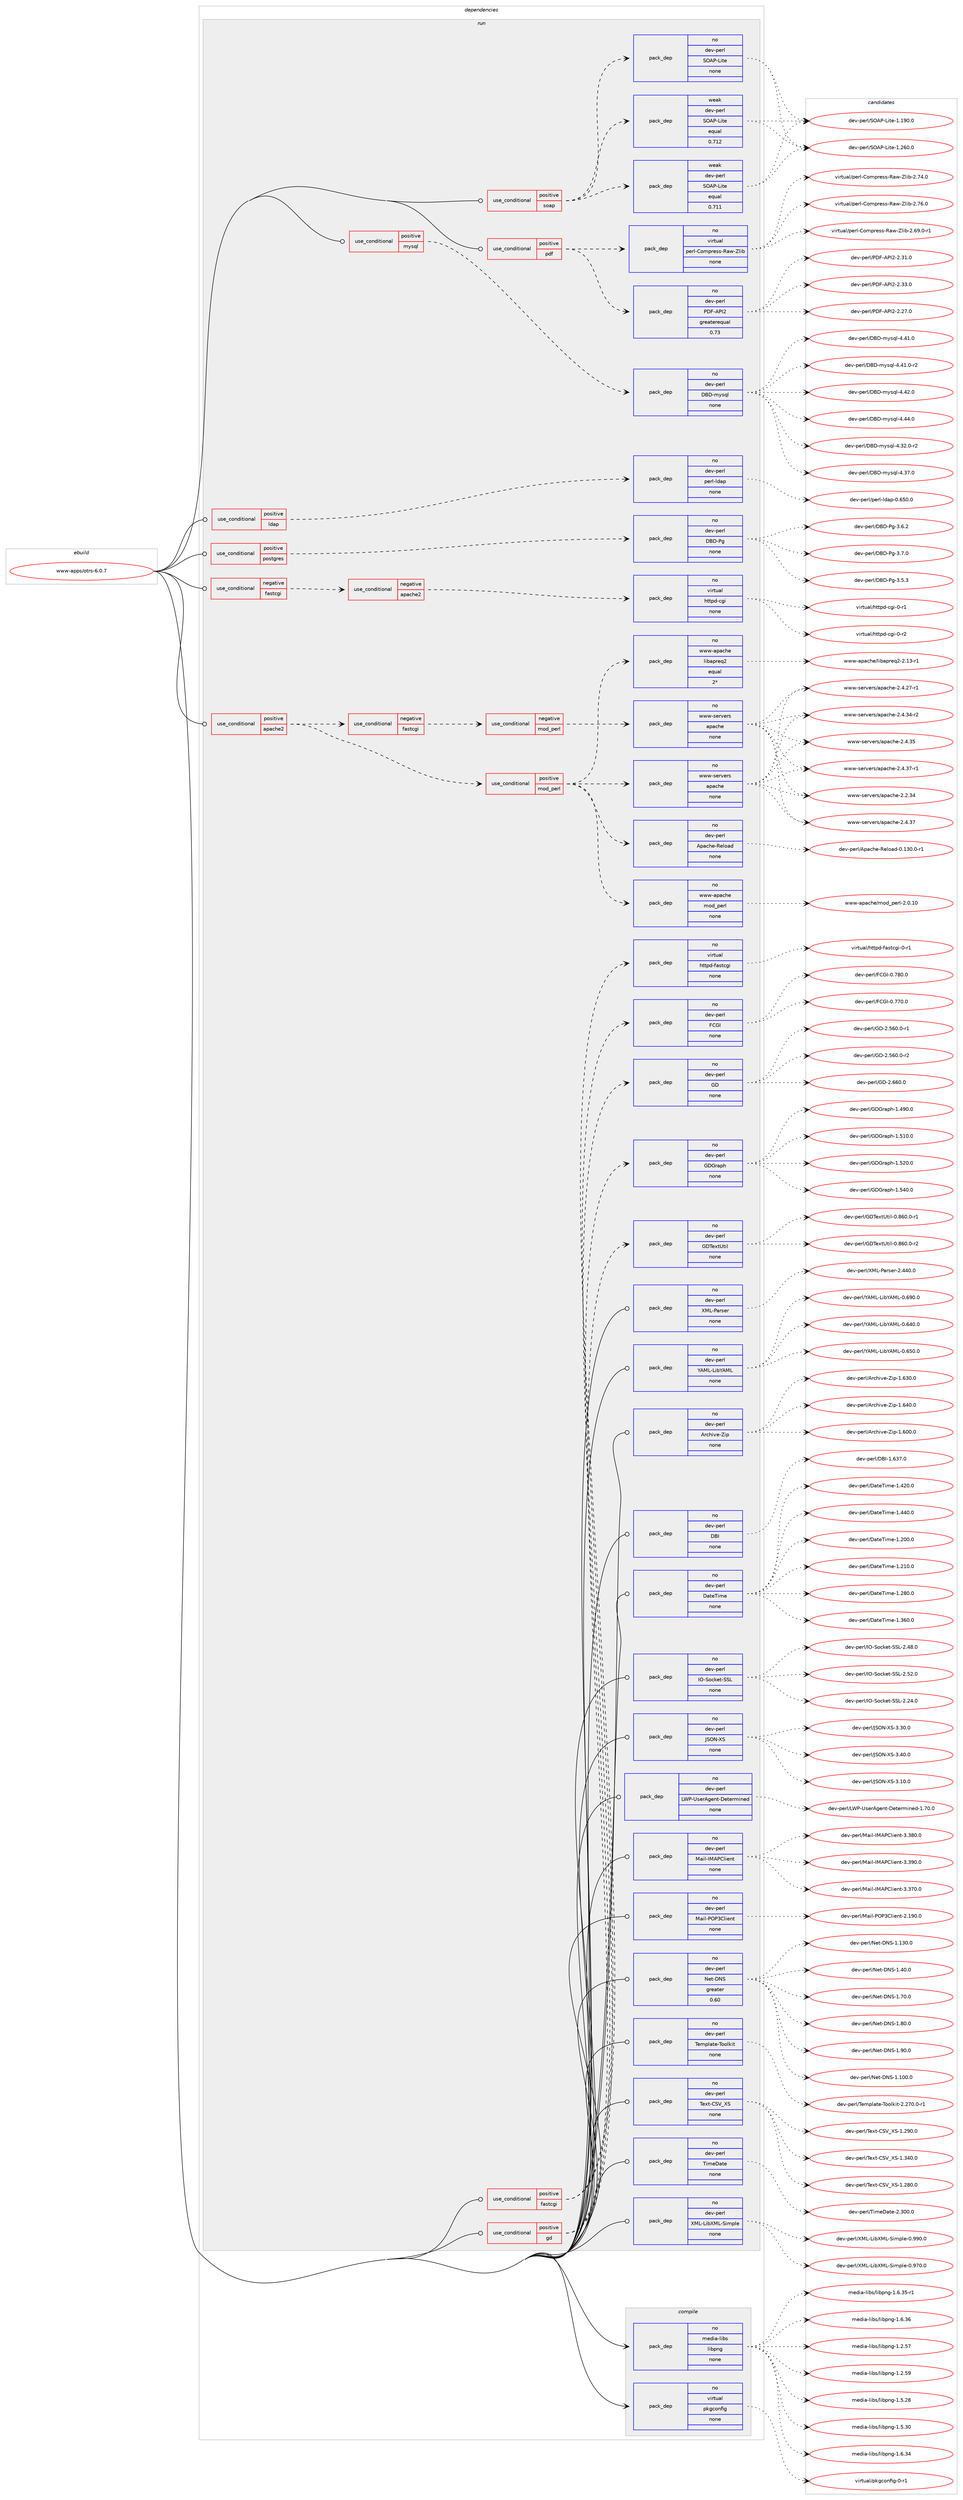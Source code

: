 digraph prolog {

# *************
# Graph options
# *************

newrank=true;
concentrate=true;
compound=true;
graph [rankdir=LR,fontname=Helvetica,fontsize=10,ranksep=1.5];#, ranksep=2.5, nodesep=0.2];
edge  [arrowhead=vee];
node  [fontname=Helvetica,fontsize=10];

# **********
# The ebuild
# **********

subgraph cluster_leftcol {
color=gray;
rank=same;
label=<<i>ebuild</i>>;
id [label="www-apps/otrs-6.0.7", color=red, width=4, href="../www-apps/otrs-6.0.7.svg"];
}

# ****************
# The dependencies
# ****************

subgraph cluster_midcol {
color=gray;
label=<<i>dependencies</i>>;
subgraph cluster_compile {
fillcolor="#eeeeee";
style=filled;
label=<<i>compile</i>>;
subgraph pack6253 {
dependency7489 [label=<<TABLE BORDER="0" CELLBORDER="1" CELLSPACING="0" CELLPADDING="4" WIDTH="220"><TR><TD ROWSPAN="6" CELLPADDING="30">pack_dep</TD></TR><TR><TD WIDTH="110">no</TD></TR><TR><TD>media-libs</TD></TR><TR><TD>libpng</TD></TR><TR><TD>none</TD></TR><TR><TD></TD></TR></TABLE>>, shape=none, color=blue];
}
id:e -> dependency7489:w [weight=20,style="solid",arrowhead="vee"];
subgraph pack6254 {
dependency7490 [label=<<TABLE BORDER="0" CELLBORDER="1" CELLSPACING="0" CELLPADDING="4" WIDTH="220"><TR><TD ROWSPAN="6" CELLPADDING="30">pack_dep</TD></TR><TR><TD WIDTH="110">no</TD></TR><TR><TD>virtual</TD></TR><TR><TD>pkgconfig</TD></TR><TR><TD>none</TD></TR><TR><TD></TD></TR></TABLE>>, shape=none, color=blue];
}
id:e -> dependency7490:w [weight=20,style="solid",arrowhead="vee"];
}
subgraph cluster_compileandrun {
fillcolor="#eeeeee";
style=filled;
label=<<i>compile and run</i>>;
}
subgraph cluster_run {
fillcolor="#eeeeee";
style=filled;
label=<<i>run</i>>;
subgraph cond1075 {
dependency7491 [label=<<TABLE BORDER="0" CELLBORDER="1" CELLSPACING="0" CELLPADDING="4"><TR><TD ROWSPAN="3" CELLPADDING="10">use_conditional</TD></TR><TR><TD>negative</TD></TR><TR><TD>fastcgi</TD></TR></TABLE>>, shape=none, color=red];
subgraph cond1076 {
dependency7492 [label=<<TABLE BORDER="0" CELLBORDER="1" CELLSPACING="0" CELLPADDING="4"><TR><TD ROWSPAN="3" CELLPADDING="10">use_conditional</TD></TR><TR><TD>negative</TD></TR><TR><TD>apache2</TD></TR></TABLE>>, shape=none, color=red];
subgraph pack6255 {
dependency7493 [label=<<TABLE BORDER="0" CELLBORDER="1" CELLSPACING="0" CELLPADDING="4" WIDTH="220"><TR><TD ROWSPAN="6" CELLPADDING="30">pack_dep</TD></TR><TR><TD WIDTH="110">no</TD></TR><TR><TD>virtual</TD></TR><TR><TD>httpd-cgi</TD></TR><TR><TD>none</TD></TR><TR><TD></TD></TR></TABLE>>, shape=none, color=blue];
}
dependency7492:e -> dependency7493:w [weight=20,style="dashed",arrowhead="vee"];
}
dependency7491:e -> dependency7492:w [weight=20,style="dashed",arrowhead="vee"];
}
id:e -> dependency7491:w [weight=20,style="solid",arrowhead="odot"];
subgraph cond1077 {
dependency7494 [label=<<TABLE BORDER="0" CELLBORDER="1" CELLSPACING="0" CELLPADDING="4"><TR><TD ROWSPAN="3" CELLPADDING="10">use_conditional</TD></TR><TR><TD>positive</TD></TR><TR><TD>apache2</TD></TR></TABLE>>, shape=none, color=red];
subgraph cond1078 {
dependency7495 [label=<<TABLE BORDER="0" CELLBORDER="1" CELLSPACING="0" CELLPADDING="4"><TR><TD ROWSPAN="3" CELLPADDING="10">use_conditional</TD></TR><TR><TD>positive</TD></TR><TR><TD>mod_perl</TD></TR></TABLE>>, shape=none, color=red];
subgraph pack6256 {
dependency7496 [label=<<TABLE BORDER="0" CELLBORDER="1" CELLSPACING="0" CELLPADDING="4" WIDTH="220"><TR><TD ROWSPAN="6" CELLPADDING="30">pack_dep</TD></TR><TR><TD WIDTH="110">no</TD></TR><TR><TD>dev-perl</TD></TR><TR><TD>Apache-Reload</TD></TR><TR><TD>none</TD></TR><TR><TD></TD></TR></TABLE>>, shape=none, color=blue];
}
dependency7495:e -> dependency7496:w [weight=20,style="dashed",arrowhead="vee"];
subgraph pack6257 {
dependency7497 [label=<<TABLE BORDER="0" CELLBORDER="1" CELLSPACING="0" CELLPADDING="4" WIDTH="220"><TR><TD ROWSPAN="6" CELLPADDING="30">pack_dep</TD></TR><TR><TD WIDTH="110">no</TD></TR><TR><TD>www-servers</TD></TR><TR><TD>apache</TD></TR><TR><TD>none</TD></TR><TR><TD></TD></TR></TABLE>>, shape=none, color=blue];
}
dependency7495:e -> dependency7497:w [weight=20,style="dashed",arrowhead="vee"];
subgraph pack6258 {
dependency7498 [label=<<TABLE BORDER="0" CELLBORDER="1" CELLSPACING="0" CELLPADDING="4" WIDTH="220"><TR><TD ROWSPAN="6" CELLPADDING="30">pack_dep</TD></TR><TR><TD WIDTH="110">no</TD></TR><TR><TD>www-apache</TD></TR><TR><TD>libapreq2</TD></TR><TR><TD>equal</TD></TR><TR><TD>2*</TD></TR></TABLE>>, shape=none, color=blue];
}
dependency7495:e -> dependency7498:w [weight=20,style="dashed",arrowhead="vee"];
subgraph pack6259 {
dependency7499 [label=<<TABLE BORDER="0" CELLBORDER="1" CELLSPACING="0" CELLPADDING="4" WIDTH="220"><TR><TD ROWSPAN="6" CELLPADDING="30">pack_dep</TD></TR><TR><TD WIDTH="110">no</TD></TR><TR><TD>www-apache</TD></TR><TR><TD>mod_perl</TD></TR><TR><TD>none</TD></TR><TR><TD></TD></TR></TABLE>>, shape=none, color=blue];
}
dependency7495:e -> dependency7499:w [weight=20,style="dashed",arrowhead="vee"];
}
dependency7494:e -> dependency7495:w [weight=20,style="dashed",arrowhead="vee"];
subgraph cond1079 {
dependency7500 [label=<<TABLE BORDER="0" CELLBORDER="1" CELLSPACING="0" CELLPADDING="4"><TR><TD ROWSPAN="3" CELLPADDING="10">use_conditional</TD></TR><TR><TD>negative</TD></TR><TR><TD>fastcgi</TD></TR></TABLE>>, shape=none, color=red];
subgraph cond1080 {
dependency7501 [label=<<TABLE BORDER="0" CELLBORDER="1" CELLSPACING="0" CELLPADDING="4"><TR><TD ROWSPAN="3" CELLPADDING="10">use_conditional</TD></TR><TR><TD>negative</TD></TR><TR><TD>mod_perl</TD></TR></TABLE>>, shape=none, color=red];
subgraph pack6260 {
dependency7502 [label=<<TABLE BORDER="0" CELLBORDER="1" CELLSPACING="0" CELLPADDING="4" WIDTH="220"><TR><TD ROWSPAN="6" CELLPADDING="30">pack_dep</TD></TR><TR><TD WIDTH="110">no</TD></TR><TR><TD>www-servers</TD></TR><TR><TD>apache</TD></TR><TR><TD>none</TD></TR><TR><TD></TD></TR></TABLE>>, shape=none, color=blue];
}
dependency7501:e -> dependency7502:w [weight=20,style="dashed",arrowhead="vee"];
}
dependency7500:e -> dependency7501:w [weight=20,style="dashed",arrowhead="vee"];
}
dependency7494:e -> dependency7500:w [weight=20,style="dashed",arrowhead="vee"];
}
id:e -> dependency7494:w [weight=20,style="solid",arrowhead="odot"];
subgraph cond1081 {
dependency7503 [label=<<TABLE BORDER="0" CELLBORDER="1" CELLSPACING="0" CELLPADDING="4"><TR><TD ROWSPAN="3" CELLPADDING="10">use_conditional</TD></TR><TR><TD>positive</TD></TR><TR><TD>fastcgi</TD></TR></TABLE>>, shape=none, color=red];
subgraph pack6261 {
dependency7504 [label=<<TABLE BORDER="0" CELLBORDER="1" CELLSPACING="0" CELLPADDING="4" WIDTH="220"><TR><TD ROWSPAN="6" CELLPADDING="30">pack_dep</TD></TR><TR><TD WIDTH="110">no</TD></TR><TR><TD>dev-perl</TD></TR><TR><TD>FCGI</TD></TR><TR><TD>none</TD></TR><TR><TD></TD></TR></TABLE>>, shape=none, color=blue];
}
dependency7503:e -> dependency7504:w [weight=20,style="dashed",arrowhead="vee"];
subgraph pack6262 {
dependency7505 [label=<<TABLE BORDER="0" CELLBORDER="1" CELLSPACING="0" CELLPADDING="4" WIDTH="220"><TR><TD ROWSPAN="6" CELLPADDING="30">pack_dep</TD></TR><TR><TD WIDTH="110">no</TD></TR><TR><TD>virtual</TD></TR><TR><TD>httpd-fastcgi</TD></TR><TR><TD>none</TD></TR><TR><TD></TD></TR></TABLE>>, shape=none, color=blue];
}
dependency7503:e -> dependency7505:w [weight=20,style="dashed",arrowhead="vee"];
}
id:e -> dependency7503:w [weight=20,style="solid",arrowhead="odot"];
subgraph cond1082 {
dependency7506 [label=<<TABLE BORDER="0" CELLBORDER="1" CELLSPACING="0" CELLPADDING="4"><TR><TD ROWSPAN="3" CELLPADDING="10">use_conditional</TD></TR><TR><TD>positive</TD></TR><TR><TD>gd</TD></TR></TABLE>>, shape=none, color=red];
subgraph pack6263 {
dependency7507 [label=<<TABLE BORDER="0" CELLBORDER="1" CELLSPACING="0" CELLPADDING="4" WIDTH="220"><TR><TD ROWSPAN="6" CELLPADDING="30">pack_dep</TD></TR><TR><TD WIDTH="110">no</TD></TR><TR><TD>dev-perl</TD></TR><TR><TD>GD</TD></TR><TR><TD>none</TD></TR><TR><TD></TD></TR></TABLE>>, shape=none, color=blue];
}
dependency7506:e -> dependency7507:w [weight=20,style="dashed",arrowhead="vee"];
subgraph pack6264 {
dependency7508 [label=<<TABLE BORDER="0" CELLBORDER="1" CELLSPACING="0" CELLPADDING="4" WIDTH="220"><TR><TD ROWSPAN="6" CELLPADDING="30">pack_dep</TD></TR><TR><TD WIDTH="110">no</TD></TR><TR><TD>dev-perl</TD></TR><TR><TD>GDTextUtil</TD></TR><TR><TD>none</TD></TR><TR><TD></TD></TR></TABLE>>, shape=none, color=blue];
}
dependency7506:e -> dependency7508:w [weight=20,style="dashed",arrowhead="vee"];
subgraph pack6265 {
dependency7509 [label=<<TABLE BORDER="0" CELLBORDER="1" CELLSPACING="0" CELLPADDING="4" WIDTH="220"><TR><TD ROWSPAN="6" CELLPADDING="30">pack_dep</TD></TR><TR><TD WIDTH="110">no</TD></TR><TR><TD>dev-perl</TD></TR><TR><TD>GDGraph</TD></TR><TR><TD>none</TD></TR><TR><TD></TD></TR></TABLE>>, shape=none, color=blue];
}
dependency7506:e -> dependency7509:w [weight=20,style="dashed",arrowhead="vee"];
}
id:e -> dependency7506:w [weight=20,style="solid",arrowhead="odot"];
subgraph cond1083 {
dependency7510 [label=<<TABLE BORDER="0" CELLBORDER="1" CELLSPACING="0" CELLPADDING="4"><TR><TD ROWSPAN="3" CELLPADDING="10">use_conditional</TD></TR><TR><TD>positive</TD></TR><TR><TD>ldap</TD></TR></TABLE>>, shape=none, color=red];
subgraph pack6266 {
dependency7511 [label=<<TABLE BORDER="0" CELLBORDER="1" CELLSPACING="0" CELLPADDING="4" WIDTH="220"><TR><TD ROWSPAN="6" CELLPADDING="30">pack_dep</TD></TR><TR><TD WIDTH="110">no</TD></TR><TR><TD>dev-perl</TD></TR><TR><TD>perl-ldap</TD></TR><TR><TD>none</TD></TR><TR><TD></TD></TR></TABLE>>, shape=none, color=blue];
}
dependency7510:e -> dependency7511:w [weight=20,style="dashed",arrowhead="vee"];
}
id:e -> dependency7510:w [weight=20,style="solid",arrowhead="odot"];
subgraph cond1084 {
dependency7512 [label=<<TABLE BORDER="0" CELLBORDER="1" CELLSPACING="0" CELLPADDING="4"><TR><TD ROWSPAN="3" CELLPADDING="10">use_conditional</TD></TR><TR><TD>positive</TD></TR><TR><TD>mysql</TD></TR></TABLE>>, shape=none, color=red];
subgraph pack6267 {
dependency7513 [label=<<TABLE BORDER="0" CELLBORDER="1" CELLSPACING="0" CELLPADDING="4" WIDTH="220"><TR><TD ROWSPAN="6" CELLPADDING="30">pack_dep</TD></TR><TR><TD WIDTH="110">no</TD></TR><TR><TD>dev-perl</TD></TR><TR><TD>DBD-mysql</TD></TR><TR><TD>none</TD></TR><TR><TD></TD></TR></TABLE>>, shape=none, color=blue];
}
dependency7512:e -> dependency7513:w [weight=20,style="dashed",arrowhead="vee"];
}
id:e -> dependency7512:w [weight=20,style="solid",arrowhead="odot"];
subgraph cond1085 {
dependency7514 [label=<<TABLE BORDER="0" CELLBORDER="1" CELLSPACING="0" CELLPADDING="4"><TR><TD ROWSPAN="3" CELLPADDING="10">use_conditional</TD></TR><TR><TD>positive</TD></TR><TR><TD>pdf</TD></TR></TABLE>>, shape=none, color=red];
subgraph pack6268 {
dependency7515 [label=<<TABLE BORDER="0" CELLBORDER="1" CELLSPACING="0" CELLPADDING="4" WIDTH="220"><TR><TD ROWSPAN="6" CELLPADDING="30">pack_dep</TD></TR><TR><TD WIDTH="110">no</TD></TR><TR><TD>dev-perl</TD></TR><TR><TD>PDF-API2</TD></TR><TR><TD>greaterequal</TD></TR><TR><TD>0.73</TD></TR></TABLE>>, shape=none, color=blue];
}
dependency7514:e -> dependency7515:w [weight=20,style="dashed",arrowhead="vee"];
subgraph pack6269 {
dependency7516 [label=<<TABLE BORDER="0" CELLBORDER="1" CELLSPACING="0" CELLPADDING="4" WIDTH="220"><TR><TD ROWSPAN="6" CELLPADDING="30">pack_dep</TD></TR><TR><TD WIDTH="110">no</TD></TR><TR><TD>virtual</TD></TR><TR><TD>perl-Compress-Raw-Zlib</TD></TR><TR><TD>none</TD></TR><TR><TD></TD></TR></TABLE>>, shape=none, color=blue];
}
dependency7514:e -> dependency7516:w [weight=20,style="dashed",arrowhead="vee"];
}
id:e -> dependency7514:w [weight=20,style="solid",arrowhead="odot"];
subgraph cond1086 {
dependency7517 [label=<<TABLE BORDER="0" CELLBORDER="1" CELLSPACING="0" CELLPADDING="4"><TR><TD ROWSPAN="3" CELLPADDING="10">use_conditional</TD></TR><TR><TD>positive</TD></TR><TR><TD>postgres</TD></TR></TABLE>>, shape=none, color=red];
subgraph pack6270 {
dependency7518 [label=<<TABLE BORDER="0" CELLBORDER="1" CELLSPACING="0" CELLPADDING="4" WIDTH="220"><TR><TD ROWSPAN="6" CELLPADDING="30">pack_dep</TD></TR><TR><TD WIDTH="110">no</TD></TR><TR><TD>dev-perl</TD></TR><TR><TD>DBD-Pg</TD></TR><TR><TD>none</TD></TR><TR><TD></TD></TR></TABLE>>, shape=none, color=blue];
}
dependency7517:e -> dependency7518:w [weight=20,style="dashed",arrowhead="vee"];
}
id:e -> dependency7517:w [weight=20,style="solid",arrowhead="odot"];
subgraph cond1087 {
dependency7519 [label=<<TABLE BORDER="0" CELLBORDER="1" CELLSPACING="0" CELLPADDING="4"><TR><TD ROWSPAN="3" CELLPADDING="10">use_conditional</TD></TR><TR><TD>positive</TD></TR><TR><TD>soap</TD></TR></TABLE>>, shape=none, color=red];
subgraph pack6271 {
dependency7520 [label=<<TABLE BORDER="0" CELLBORDER="1" CELLSPACING="0" CELLPADDING="4" WIDTH="220"><TR><TD ROWSPAN="6" CELLPADDING="30">pack_dep</TD></TR><TR><TD WIDTH="110">no</TD></TR><TR><TD>dev-perl</TD></TR><TR><TD>SOAP-Lite</TD></TR><TR><TD>none</TD></TR><TR><TD></TD></TR></TABLE>>, shape=none, color=blue];
}
dependency7519:e -> dependency7520:w [weight=20,style="dashed",arrowhead="vee"];
subgraph pack6272 {
dependency7521 [label=<<TABLE BORDER="0" CELLBORDER="1" CELLSPACING="0" CELLPADDING="4" WIDTH="220"><TR><TD ROWSPAN="6" CELLPADDING="30">pack_dep</TD></TR><TR><TD WIDTH="110">weak</TD></TR><TR><TD>dev-perl</TD></TR><TR><TD>SOAP-Lite</TD></TR><TR><TD>equal</TD></TR><TR><TD>0.711</TD></TR></TABLE>>, shape=none, color=blue];
}
dependency7519:e -> dependency7521:w [weight=20,style="dashed",arrowhead="vee"];
subgraph pack6273 {
dependency7522 [label=<<TABLE BORDER="0" CELLBORDER="1" CELLSPACING="0" CELLPADDING="4" WIDTH="220"><TR><TD ROWSPAN="6" CELLPADDING="30">pack_dep</TD></TR><TR><TD WIDTH="110">weak</TD></TR><TR><TD>dev-perl</TD></TR><TR><TD>SOAP-Lite</TD></TR><TR><TD>equal</TD></TR><TR><TD>0.712</TD></TR></TABLE>>, shape=none, color=blue];
}
dependency7519:e -> dependency7522:w [weight=20,style="dashed",arrowhead="vee"];
}
id:e -> dependency7519:w [weight=20,style="solid",arrowhead="odot"];
subgraph pack6274 {
dependency7523 [label=<<TABLE BORDER="0" CELLBORDER="1" CELLSPACING="0" CELLPADDING="4" WIDTH="220"><TR><TD ROWSPAN="6" CELLPADDING="30">pack_dep</TD></TR><TR><TD WIDTH="110">no</TD></TR><TR><TD>dev-perl</TD></TR><TR><TD>Archive-Zip</TD></TR><TR><TD>none</TD></TR><TR><TD></TD></TR></TABLE>>, shape=none, color=blue];
}
id:e -> dependency7523:w [weight=20,style="solid",arrowhead="odot"];
subgraph pack6275 {
dependency7524 [label=<<TABLE BORDER="0" CELLBORDER="1" CELLSPACING="0" CELLPADDING="4" WIDTH="220"><TR><TD ROWSPAN="6" CELLPADDING="30">pack_dep</TD></TR><TR><TD WIDTH="110">no</TD></TR><TR><TD>dev-perl</TD></TR><TR><TD>DBI</TD></TR><TR><TD>none</TD></TR><TR><TD></TD></TR></TABLE>>, shape=none, color=blue];
}
id:e -> dependency7524:w [weight=20,style="solid",arrowhead="odot"];
subgraph pack6276 {
dependency7525 [label=<<TABLE BORDER="0" CELLBORDER="1" CELLSPACING="0" CELLPADDING="4" WIDTH="220"><TR><TD ROWSPAN="6" CELLPADDING="30">pack_dep</TD></TR><TR><TD WIDTH="110">no</TD></TR><TR><TD>dev-perl</TD></TR><TR><TD>DateTime</TD></TR><TR><TD>none</TD></TR><TR><TD></TD></TR></TABLE>>, shape=none, color=blue];
}
id:e -> dependency7525:w [weight=20,style="solid",arrowhead="odot"];
subgraph pack6277 {
dependency7526 [label=<<TABLE BORDER="0" CELLBORDER="1" CELLSPACING="0" CELLPADDING="4" WIDTH="220"><TR><TD ROWSPAN="6" CELLPADDING="30">pack_dep</TD></TR><TR><TD WIDTH="110">no</TD></TR><TR><TD>dev-perl</TD></TR><TR><TD>IO-Socket-SSL</TD></TR><TR><TD>none</TD></TR><TR><TD></TD></TR></TABLE>>, shape=none, color=blue];
}
id:e -> dependency7526:w [weight=20,style="solid",arrowhead="odot"];
subgraph pack6278 {
dependency7527 [label=<<TABLE BORDER="0" CELLBORDER="1" CELLSPACING="0" CELLPADDING="4" WIDTH="220"><TR><TD ROWSPAN="6" CELLPADDING="30">pack_dep</TD></TR><TR><TD WIDTH="110">no</TD></TR><TR><TD>dev-perl</TD></TR><TR><TD>JSON-XS</TD></TR><TR><TD>none</TD></TR><TR><TD></TD></TR></TABLE>>, shape=none, color=blue];
}
id:e -> dependency7527:w [weight=20,style="solid",arrowhead="odot"];
subgraph pack6279 {
dependency7528 [label=<<TABLE BORDER="0" CELLBORDER="1" CELLSPACING="0" CELLPADDING="4" WIDTH="220"><TR><TD ROWSPAN="6" CELLPADDING="30">pack_dep</TD></TR><TR><TD WIDTH="110">no</TD></TR><TR><TD>dev-perl</TD></TR><TR><TD>LWP-UserAgent-Determined</TD></TR><TR><TD>none</TD></TR><TR><TD></TD></TR></TABLE>>, shape=none, color=blue];
}
id:e -> dependency7528:w [weight=20,style="solid",arrowhead="odot"];
subgraph pack6280 {
dependency7529 [label=<<TABLE BORDER="0" CELLBORDER="1" CELLSPACING="0" CELLPADDING="4" WIDTH="220"><TR><TD ROWSPAN="6" CELLPADDING="30">pack_dep</TD></TR><TR><TD WIDTH="110">no</TD></TR><TR><TD>dev-perl</TD></TR><TR><TD>Mail-IMAPClient</TD></TR><TR><TD>none</TD></TR><TR><TD></TD></TR></TABLE>>, shape=none, color=blue];
}
id:e -> dependency7529:w [weight=20,style="solid",arrowhead="odot"];
subgraph pack6281 {
dependency7530 [label=<<TABLE BORDER="0" CELLBORDER="1" CELLSPACING="0" CELLPADDING="4" WIDTH="220"><TR><TD ROWSPAN="6" CELLPADDING="30">pack_dep</TD></TR><TR><TD WIDTH="110">no</TD></TR><TR><TD>dev-perl</TD></TR><TR><TD>Mail-POP3Client</TD></TR><TR><TD>none</TD></TR><TR><TD></TD></TR></TABLE>>, shape=none, color=blue];
}
id:e -> dependency7530:w [weight=20,style="solid",arrowhead="odot"];
subgraph pack6282 {
dependency7531 [label=<<TABLE BORDER="0" CELLBORDER="1" CELLSPACING="0" CELLPADDING="4" WIDTH="220"><TR><TD ROWSPAN="6" CELLPADDING="30">pack_dep</TD></TR><TR><TD WIDTH="110">no</TD></TR><TR><TD>dev-perl</TD></TR><TR><TD>Net-DNS</TD></TR><TR><TD>greater</TD></TR><TR><TD>0.60</TD></TR></TABLE>>, shape=none, color=blue];
}
id:e -> dependency7531:w [weight=20,style="solid",arrowhead="odot"];
subgraph pack6283 {
dependency7532 [label=<<TABLE BORDER="0" CELLBORDER="1" CELLSPACING="0" CELLPADDING="4" WIDTH="220"><TR><TD ROWSPAN="6" CELLPADDING="30">pack_dep</TD></TR><TR><TD WIDTH="110">no</TD></TR><TR><TD>dev-perl</TD></TR><TR><TD>Template-Toolkit</TD></TR><TR><TD>none</TD></TR><TR><TD></TD></TR></TABLE>>, shape=none, color=blue];
}
id:e -> dependency7532:w [weight=20,style="solid",arrowhead="odot"];
subgraph pack6284 {
dependency7533 [label=<<TABLE BORDER="0" CELLBORDER="1" CELLSPACING="0" CELLPADDING="4" WIDTH="220"><TR><TD ROWSPAN="6" CELLPADDING="30">pack_dep</TD></TR><TR><TD WIDTH="110">no</TD></TR><TR><TD>dev-perl</TD></TR><TR><TD>Text-CSV_XS</TD></TR><TR><TD>none</TD></TR><TR><TD></TD></TR></TABLE>>, shape=none, color=blue];
}
id:e -> dependency7533:w [weight=20,style="solid",arrowhead="odot"];
subgraph pack6285 {
dependency7534 [label=<<TABLE BORDER="0" CELLBORDER="1" CELLSPACING="0" CELLPADDING="4" WIDTH="220"><TR><TD ROWSPAN="6" CELLPADDING="30">pack_dep</TD></TR><TR><TD WIDTH="110">no</TD></TR><TR><TD>dev-perl</TD></TR><TR><TD>TimeDate</TD></TR><TR><TD>none</TD></TR><TR><TD></TD></TR></TABLE>>, shape=none, color=blue];
}
id:e -> dependency7534:w [weight=20,style="solid",arrowhead="odot"];
subgraph pack6286 {
dependency7535 [label=<<TABLE BORDER="0" CELLBORDER="1" CELLSPACING="0" CELLPADDING="4" WIDTH="220"><TR><TD ROWSPAN="6" CELLPADDING="30">pack_dep</TD></TR><TR><TD WIDTH="110">no</TD></TR><TR><TD>dev-perl</TD></TR><TR><TD>XML-LibXML-Simple</TD></TR><TR><TD>none</TD></TR><TR><TD></TD></TR></TABLE>>, shape=none, color=blue];
}
id:e -> dependency7535:w [weight=20,style="solid",arrowhead="odot"];
subgraph pack6287 {
dependency7536 [label=<<TABLE BORDER="0" CELLBORDER="1" CELLSPACING="0" CELLPADDING="4" WIDTH="220"><TR><TD ROWSPAN="6" CELLPADDING="30">pack_dep</TD></TR><TR><TD WIDTH="110">no</TD></TR><TR><TD>dev-perl</TD></TR><TR><TD>XML-Parser</TD></TR><TR><TD>none</TD></TR><TR><TD></TD></TR></TABLE>>, shape=none, color=blue];
}
id:e -> dependency7536:w [weight=20,style="solid",arrowhead="odot"];
subgraph pack6288 {
dependency7537 [label=<<TABLE BORDER="0" CELLBORDER="1" CELLSPACING="0" CELLPADDING="4" WIDTH="220"><TR><TD ROWSPAN="6" CELLPADDING="30">pack_dep</TD></TR><TR><TD WIDTH="110">no</TD></TR><TR><TD>dev-perl</TD></TR><TR><TD>YAML-LibYAML</TD></TR><TR><TD>none</TD></TR><TR><TD></TD></TR></TABLE>>, shape=none, color=blue];
}
id:e -> dependency7537:w [weight=20,style="solid",arrowhead="odot"];
}
}

# **************
# The candidates
# **************

subgraph cluster_choices {
rank=same;
color=gray;
label=<<i>candidates</i>>;

subgraph choice6253 {
color=black;
nodesep=1;
choice109101100105974510810598115471081059811211010345494650465355 [label="media-libs/libpng-1.2.57", color=red, width=4,href="../media-libs/libpng-1.2.57.svg"];
choice109101100105974510810598115471081059811211010345494650465357 [label="media-libs/libpng-1.2.59", color=red, width=4,href="../media-libs/libpng-1.2.59.svg"];
choice109101100105974510810598115471081059811211010345494653465056 [label="media-libs/libpng-1.5.28", color=red, width=4,href="../media-libs/libpng-1.5.28.svg"];
choice109101100105974510810598115471081059811211010345494653465148 [label="media-libs/libpng-1.5.30", color=red, width=4,href="../media-libs/libpng-1.5.30.svg"];
choice109101100105974510810598115471081059811211010345494654465152 [label="media-libs/libpng-1.6.34", color=red, width=4,href="../media-libs/libpng-1.6.34.svg"];
choice1091011001059745108105981154710810598112110103454946544651534511449 [label="media-libs/libpng-1.6.35-r1", color=red, width=4,href="../media-libs/libpng-1.6.35-r1.svg"];
choice109101100105974510810598115471081059811211010345494654465154 [label="media-libs/libpng-1.6.36", color=red, width=4,href="../media-libs/libpng-1.6.36.svg"];
dependency7489:e -> choice109101100105974510810598115471081059811211010345494650465355:w [style=dotted,weight="100"];
dependency7489:e -> choice109101100105974510810598115471081059811211010345494650465357:w [style=dotted,weight="100"];
dependency7489:e -> choice109101100105974510810598115471081059811211010345494653465056:w [style=dotted,weight="100"];
dependency7489:e -> choice109101100105974510810598115471081059811211010345494653465148:w [style=dotted,weight="100"];
dependency7489:e -> choice109101100105974510810598115471081059811211010345494654465152:w [style=dotted,weight="100"];
dependency7489:e -> choice1091011001059745108105981154710810598112110103454946544651534511449:w [style=dotted,weight="100"];
dependency7489:e -> choice109101100105974510810598115471081059811211010345494654465154:w [style=dotted,weight="100"];
}
subgraph choice6254 {
color=black;
nodesep=1;
choice11810511411611797108471121071039911111010210510345484511449 [label="virtual/pkgconfig-0-r1", color=red, width=4,href="../virtual/pkgconfig-0-r1.svg"];
dependency7490:e -> choice11810511411611797108471121071039911111010210510345484511449:w [style=dotted,weight="100"];
}
subgraph choice6255 {
color=black;
nodesep=1;
choice1181051141161179710847104116116112100459910310545484511449 [label="virtual/httpd-cgi-0-r1", color=red, width=4,href="../virtual/httpd-cgi-0-r1.svg"];
choice1181051141161179710847104116116112100459910310545484511450 [label="virtual/httpd-cgi-0-r2", color=red, width=4,href="../virtual/httpd-cgi-0-r2.svg"];
dependency7493:e -> choice1181051141161179710847104116116112100459910310545484511449:w [style=dotted,weight="100"];
dependency7493:e -> choice1181051141161179710847104116116112100459910310545484511450:w [style=dotted,weight="100"];
}
subgraph choice6256 {
color=black;
nodesep=1;
choice100101118451121011141084765112979910410145821011081119710045484649514846484511449 [label="dev-perl/Apache-Reload-0.130.0-r1", color=red, width=4,href="../dev-perl/Apache-Reload-0.130.0-r1.svg"];
dependency7496:e -> choice100101118451121011141084765112979910410145821011081119710045484649514846484511449:w [style=dotted,weight="100"];
}
subgraph choice6257 {
color=black;
nodesep=1;
choice119119119451151011141181011141154797112979910410145504652465155 [label="www-servers/apache-2.4.37", color=red, width=4,href="../www-servers/apache-2.4.37.svg"];
choice119119119451151011141181011141154797112979910410145504650465152 [label="www-servers/apache-2.2.34", color=red, width=4,href="../www-servers/apache-2.2.34.svg"];
choice1191191194511510111411810111411547971129799104101455046524650554511449 [label="www-servers/apache-2.4.27-r1", color=red, width=4,href="../www-servers/apache-2.4.27-r1.svg"];
choice1191191194511510111411810111411547971129799104101455046524651524511450 [label="www-servers/apache-2.4.34-r2", color=red, width=4,href="../www-servers/apache-2.4.34-r2.svg"];
choice119119119451151011141181011141154797112979910410145504652465153 [label="www-servers/apache-2.4.35", color=red, width=4,href="../www-servers/apache-2.4.35.svg"];
choice1191191194511510111411810111411547971129799104101455046524651554511449 [label="www-servers/apache-2.4.37-r1", color=red, width=4,href="../www-servers/apache-2.4.37-r1.svg"];
dependency7497:e -> choice119119119451151011141181011141154797112979910410145504652465155:w [style=dotted,weight="100"];
dependency7497:e -> choice119119119451151011141181011141154797112979910410145504650465152:w [style=dotted,weight="100"];
dependency7497:e -> choice1191191194511510111411810111411547971129799104101455046524650554511449:w [style=dotted,weight="100"];
dependency7497:e -> choice1191191194511510111411810111411547971129799104101455046524651524511450:w [style=dotted,weight="100"];
dependency7497:e -> choice119119119451151011141181011141154797112979910410145504652465153:w [style=dotted,weight="100"];
dependency7497:e -> choice1191191194511510111411810111411547971129799104101455046524651554511449:w [style=dotted,weight="100"];
}
subgraph choice6258 {
color=black;
nodesep=1;
choice119119119459711297991041014710810598971121141011135045504649514511449 [label="www-apache/libapreq2-2.13-r1", color=red, width=4,href="../www-apache/libapreq2-2.13-r1.svg"];
dependency7498:e -> choice119119119459711297991041014710810598971121141011135045504649514511449:w [style=dotted,weight="100"];
}
subgraph choice6259 {
color=black;
nodesep=1;
choice11911911945971129799104101471091111009511210111410845504648464948 [label="www-apache/mod_perl-2.0.10", color=red, width=4,href="../www-apache/mod_perl-2.0.10.svg"];
dependency7499:e -> choice11911911945971129799104101471091111009511210111410845504648464948:w [style=dotted,weight="100"];
}
subgraph choice6260 {
color=black;
nodesep=1;
choice119119119451151011141181011141154797112979910410145504652465155 [label="www-servers/apache-2.4.37", color=red, width=4,href="../www-servers/apache-2.4.37.svg"];
choice119119119451151011141181011141154797112979910410145504650465152 [label="www-servers/apache-2.2.34", color=red, width=4,href="../www-servers/apache-2.2.34.svg"];
choice1191191194511510111411810111411547971129799104101455046524650554511449 [label="www-servers/apache-2.4.27-r1", color=red, width=4,href="../www-servers/apache-2.4.27-r1.svg"];
choice1191191194511510111411810111411547971129799104101455046524651524511450 [label="www-servers/apache-2.4.34-r2", color=red, width=4,href="../www-servers/apache-2.4.34-r2.svg"];
choice119119119451151011141181011141154797112979910410145504652465153 [label="www-servers/apache-2.4.35", color=red, width=4,href="../www-servers/apache-2.4.35.svg"];
choice1191191194511510111411810111411547971129799104101455046524651554511449 [label="www-servers/apache-2.4.37-r1", color=red, width=4,href="../www-servers/apache-2.4.37-r1.svg"];
dependency7502:e -> choice119119119451151011141181011141154797112979910410145504652465155:w [style=dotted,weight="100"];
dependency7502:e -> choice119119119451151011141181011141154797112979910410145504650465152:w [style=dotted,weight="100"];
dependency7502:e -> choice1191191194511510111411810111411547971129799104101455046524650554511449:w [style=dotted,weight="100"];
dependency7502:e -> choice1191191194511510111411810111411547971129799104101455046524651524511450:w [style=dotted,weight="100"];
dependency7502:e -> choice119119119451151011141181011141154797112979910410145504652465153:w [style=dotted,weight="100"];
dependency7502:e -> choice1191191194511510111411810111411547971129799104101455046524651554511449:w [style=dotted,weight="100"];
}
subgraph choice6261 {
color=black;
nodesep=1;
choice1001011184511210111410847706771734548465555484648 [label="dev-perl/FCGI-0.770.0", color=red, width=4,href="../dev-perl/FCGI-0.770.0.svg"];
choice1001011184511210111410847706771734548465556484648 [label="dev-perl/FCGI-0.780.0", color=red, width=4,href="../dev-perl/FCGI-0.780.0.svg"];
dependency7504:e -> choice1001011184511210111410847706771734548465555484648:w [style=dotted,weight="100"];
dependency7504:e -> choice1001011184511210111410847706771734548465556484648:w [style=dotted,weight="100"];
}
subgraph choice6262 {
color=black;
nodesep=1;
choice118105114116117971084710411611611210045102971151169910310545484511449 [label="virtual/httpd-fastcgi-0-r1", color=red, width=4,href="../virtual/httpd-fastcgi-0-r1.svg"];
dependency7505:e -> choice118105114116117971084710411611611210045102971151169910310545484511449:w [style=dotted,weight="100"];
}
subgraph choice6263 {
color=black;
nodesep=1;
choice1001011184511210111410847716845504653544846484511449 [label="dev-perl/GD-2.560.0-r1", color=red, width=4,href="../dev-perl/GD-2.560.0-r1.svg"];
choice1001011184511210111410847716845504653544846484511450 [label="dev-perl/GD-2.560.0-r2", color=red, width=4,href="../dev-perl/GD-2.560.0-r2.svg"];
choice100101118451121011141084771684550465454484648 [label="dev-perl/GD-2.660.0", color=red, width=4,href="../dev-perl/GD-2.660.0.svg"];
dependency7507:e -> choice1001011184511210111410847716845504653544846484511449:w [style=dotted,weight="100"];
dependency7507:e -> choice1001011184511210111410847716845504653544846484511450:w [style=dotted,weight="100"];
dependency7507:e -> choice100101118451121011141084771684550465454484648:w [style=dotted,weight="100"];
}
subgraph choice6264 {
color=black;
nodesep=1;
choice10010111845112101114108477168841011201168511610510845484656544846484511449 [label="dev-perl/GDTextUtil-0.860.0-r1", color=red, width=4,href="../dev-perl/GDTextUtil-0.860.0-r1.svg"];
choice10010111845112101114108477168841011201168511610510845484656544846484511450 [label="dev-perl/GDTextUtil-0.860.0-r2", color=red, width=4,href="../dev-perl/GDTextUtil-0.860.0-r2.svg"];
dependency7508:e -> choice10010111845112101114108477168841011201168511610510845484656544846484511449:w [style=dotted,weight="100"];
dependency7508:e -> choice10010111845112101114108477168841011201168511610510845484656544846484511450:w [style=dotted,weight="100"];
}
subgraph choice6265 {
color=black;
nodesep=1;
choice1001011184511210111410847716871114971121044549465257484648 [label="dev-perl/GDGraph-1.490.0", color=red, width=4,href="../dev-perl/GDGraph-1.490.0.svg"];
choice1001011184511210111410847716871114971121044549465349484648 [label="dev-perl/GDGraph-1.510.0", color=red, width=4,href="../dev-perl/GDGraph-1.510.0.svg"];
choice1001011184511210111410847716871114971121044549465350484648 [label="dev-perl/GDGraph-1.520.0", color=red, width=4,href="../dev-perl/GDGraph-1.520.0.svg"];
choice1001011184511210111410847716871114971121044549465352484648 [label="dev-perl/GDGraph-1.540.0", color=red, width=4,href="../dev-perl/GDGraph-1.540.0.svg"];
dependency7509:e -> choice1001011184511210111410847716871114971121044549465257484648:w [style=dotted,weight="100"];
dependency7509:e -> choice1001011184511210111410847716871114971121044549465349484648:w [style=dotted,weight="100"];
dependency7509:e -> choice1001011184511210111410847716871114971121044549465350484648:w [style=dotted,weight="100"];
dependency7509:e -> choice1001011184511210111410847716871114971121044549465352484648:w [style=dotted,weight="100"];
}
subgraph choice6266 {
color=black;
nodesep=1;
choice100101118451121011141084711210111410845108100971124548465453484648 [label="dev-perl/perl-ldap-0.650.0", color=red, width=4,href="../dev-perl/perl-ldap-0.650.0.svg"];
dependency7511:e -> choice100101118451121011141084711210111410845108100971124548465453484648:w [style=dotted,weight="100"];
}
subgraph choice6267 {
color=black;
nodesep=1;
choice100101118451121011141084768666845109121115113108455246515046484511450 [label="dev-perl/DBD-mysql-4.32.0-r2", color=red, width=4,href="../dev-perl/DBD-mysql-4.32.0-r2.svg"];
choice10010111845112101114108476866684510912111511310845524651554648 [label="dev-perl/DBD-mysql-4.37.0", color=red, width=4,href="../dev-perl/DBD-mysql-4.37.0.svg"];
choice10010111845112101114108476866684510912111511310845524652494648 [label="dev-perl/DBD-mysql-4.41.0", color=red, width=4,href="../dev-perl/DBD-mysql-4.41.0.svg"];
choice100101118451121011141084768666845109121115113108455246524946484511450 [label="dev-perl/DBD-mysql-4.41.0-r2", color=red, width=4,href="../dev-perl/DBD-mysql-4.41.0-r2.svg"];
choice10010111845112101114108476866684510912111511310845524652504648 [label="dev-perl/DBD-mysql-4.42.0", color=red, width=4,href="../dev-perl/DBD-mysql-4.42.0.svg"];
choice10010111845112101114108476866684510912111511310845524652524648 [label="dev-perl/DBD-mysql-4.44.0", color=red, width=4,href="../dev-perl/DBD-mysql-4.44.0.svg"];
dependency7513:e -> choice100101118451121011141084768666845109121115113108455246515046484511450:w [style=dotted,weight="100"];
dependency7513:e -> choice10010111845112101114108476866684510912111511310845524651554648:w [style=dotted,weight="100"];
dependency7513:e -> choice10010111845112101114108476866684510912111511310845524652494648:w [style=dotted,weight="100"];
dependency7513:e -> choice100101118451121011141084768666845109121115113108455246524946484511450:w [style=dotted,weight="100"];
dependency7513:e -> choice10010111845112101114108476866684510912111511310845524652504648:w [style=dotted,weight="100"];
dependency7513:e -> choice10010111845112101114108476866684510912111511310845524652524648:w [style=dotted,weight="100"];
}
subgraph choice6268 {
color=black;
nodesep=1;
choice1001011184511210111410847806870456580735045504650554648 [label="dev-perl/PDF-API2-2.27.0", color=red, width=4,href="../dev-perl/PDF-API2-2.27.0.svg"];
choice1001011184511210111410847806870456580735045504651494648 [label="dev-perl/PDF-API2-2.31.0", color=red, width=4,href="../dev-perl/PDF-API2-2.31.0.svg"];
choice1001011184511210111410847806870456580735045504651514648 [label="dev-perl/PDF-API2-2.33.0", color=red, width=4,href="../dev-perl/PDF-API2-2.33.0.svg"];
dependency7515:e -> choice1001011184511210111410847806870456580735045504650554648:w [style=dotted,weight="100"];
dependency7515:e -> choice1001011184511210111410847806870456580735045504651494648:w [style=dotted,weight="100"];
dependency7515:e -> choice1001011184511210111410847806870456580735045504651514648:w [style=dotted,weight="100"];
}
subgraph choice6269 {
color=black;
nodesep=1;
choice11810511411611797108471121011141084567111109112114101115115458297119459010810598455046545746484511449 [label="virtual/perl-Compress-Raw-Zlib-2.69.0-r1", color=red, width=4,href="../virtual/perl-Compress-Raw-Zlib-2.69.0-r1.svg"];
choice1181051141161179710847112101114108456711110911211410111511545829711945901081059845504655524648 [label="virtual/perl-Compress-Raw-Zlib-2.74.0", color=red, width=4,href="../virtual/perl-Compress-Raw-Zlib-2.74.0.svg"];
choice1181051141161179710847112101114108456711110911211410111511545829711945901081059845504655544648 [label="virtual/perl-Compress-Raw-Zlib-2.76.0", color=red, width=4,href="../virtual/perl-Compress-Raw-Zlib-2.76.0.svg"];
dependency7516:e -> choice11810511411611797108471121011141084567111109112114101115115458297119459010810598455046545746484511449:w [style=dotted,weight="100"];
dependency7516:e -> choice1181051141161179710847112101114108456711110911211410111511545829711945901081059845504655524648:w [style=dotted,weight="100"];
dependency7516:e -> choice1181051141161179710847112101114108456711110911211410111511545829711945901081059845504655544648:w [style=dotted,weight="100"];
}
subgraph choice6270 {
color=black;
nodesep=1;
choice10010111845112101114108476866684580103455146534651 [label="dev-perl/DBD-Pg-3.5.3", color=red, width=4,href="../dev-perl/DBD-Pg-3.5.3.svg"];
choice10010111845112101114108476866684580103455146544650 [label="dev-perl/DBD-Pg-3.6.2", color=red, width=4,href="../dev-perl/DBD-Pg-3.6.2.svg"];
choice10010111845112101114108476866684580103455146554648 [label="dev-perl/DBD-Pg-3.7.0", color=red, width=4,href="../dev-perl/DBD-Pg-3.7.0.svg"];
dependency7518:e -> choice10010111845112101114108476866684580103455146534651:w [style=dotted,weight="100"];
dependency7518:e -> choice10010111845112101114108476866684580103455146544650:w [style=dotted,weight="100"];
dependency7518:e -> choice10010111845112101114108476866684580103455146554648:w [style=dotted,weight="100"];
}
subgraph choice6271 {
color=black;
nodesep=1;
choice10010111845112101114108478379658045761051161014549464957484648 [label="dev-perl/SOAP-Lite-1.190.0", color=red, width=4,href="../dev-perl/SOAP-Lite-1.190.0.svg"];
choice10010111845112101114108478379658045761051161014549465054484648 [label="dev-perl/SOAP-Lite-1.260.0", color=red, width=4,href="../dev-perl/SOAP-Lite-1.260.0.svg"];
dependency7520:e -> choice10010111845112101114108478379658045761051161014549464957484648:w [style=dotted,weight="100"];
dependency7520:e -> choice10010111845112101114108478379658045761051161014549465054484648:w [style=dotted,weight="100"];
}
subgraph choice6272 {
color=black;
nodesep=1;
choice10010111845112101114108478379658045761051161014549464957484648 [label="dev-perl/SOAP-Lite-1.190.0", color=red, width=4,href="../dev-perl/SOAP-Lite-1.190.0.svg"];
choice10010111845112101114108478379658045761051161014549465054484648 [label="dev-perl/SOAP-Lite-1.260.0", color=red, width=4,href="../dev-perl/SOAP-Lite-1.260.0.svg"];
dependency7521:e -> choice10010111845112101114108478379658045761051161014549464957484648:w [style=dotted,weight="100"];
dependency7521:e -> choice10010111845112101114108478379658045761051161014549465054484648:w [style=dotted,weight="100"];
}
subgraph choice6273 {
color=black;
nodesep=1;
choice10010111845112101114108478379658045761051161014549464957484648 [label="dev-perl/SOAP-Lite-1.190.0", color=red, width=4,href="../dev-perl/SOAP-Lite-1.190.0.svg"];
choice10010111845112101114108478379658045761051161014549465054484648 [label="dev-perl/SOAP-Lite-1.260.0", color=red, width=4,href="../dev-perl/SOAP-Lite-1.260.0.svg"];
dependency7522:e -> choice10010111845112101114108478379658045761051161014549464957484648:w [style=dotted,weight="100"];
dependency7522:e -> choice10010111845112101114108478379658045761051161014549465054484648:w [style=dotted,weight="100"];
}
subgraph choice6274 {
color=black;
nodesep=1;
choice1001011184511210111410847651149910410511810145901051124549465448484648 [label="dev-perl/Archive-Zip-1.600.0", color=red, width=4,href="../dev-perl/Archive-Zip-1.600.0.svg"];
choice1001011184511210111410847651149910410511810145901051124549465451484648 [label="dev-perl/Archive-Zip-1.630.0", color=red, width=4,href="../dev-perl/Archive-Zip-1.630.0.svg"];
choice1001011184511210111410847651149910410511810145901051124549465452484648 [label="dev-perl/Archive-Zip-1.640.0", color=red, width=4,href="../dev-perl/Archive-Zip-1.640.0.svg"];
dependency7523:e -> choice1001011184511210111410847651149910410511810145901051124549465448484648:w [style=dotted,weight="100"];
dependency7523:e -> choice1001011184511210111410847651149910410511810145901051124549465451484648:w [style=dotted,weight="100"];
dependency7523:e -> choice1001011184511210111410847651149910410511810145901051124549465452484648:w [style=dotted,weight="100"];
}
subgraph choice6275 {
color=black;
nodesep=1;
choice10010111845112101114108476866734549465451554648 [label="dev-perl/DBI-1.637.0", color=red, width=4,href="../dev-perl/DBI-1.637.0.svg"];
dependency7524:e -> choice10010111845112101114108476866734549465451554648:w [style=dotted,weight="100"];
}
subgraph choice6276 {
color=black;
nodesep=1;
choice10010111845112101114108476897116101841051091014549465048484648 [label="dev-perl/DateTime-1.200.0", color=red, width=4,href="../dev-perl/DateTime-1.200.0.svg"];
choice10010111845112101114108476897116101841051091014549465049484648 [label="dev-perl/DateTime-1.210.0", color=red, width=4,href="../dev-perl/DateTime-1.210.0.svg"];
choice10010111845112101114108476897116101841051091014549465056484648 [label="dev-perl/DateTime-1.280.0", color=red, width=4,href="../dev-perl/DateTime-1.280.0.svg"];
choice10010111845112101114108476897116101841051091014549465154484648 [label="dev-perl/DateTime-1.360.0", color=red, width=4,href="../dev-perl/DateTime-1.360.0.svg"];
choice10010111845112101114108476897116101841051091014549465250484648 [label="dev-perl/DateTime-1.420.0", color=red, width=4,href="../dev-perl/DateTime-1.420.0.svg"];
choice10010111845112101114108476897116101841051091014549465252484648 [label="dev-perl/DateTime-1.440.0", color=red, width=4,href="../dev-perl/DateTime-1.440.0.svg"];
dependency7525:e -> choice10010111845112101114108476897116101841051091014549465048484648:w [style=dotted,weight="100"];
dependency7525:e -> choice10010111845112101114108476897116101841051091014549465049484648:w [style=dotted,weight="100"];
dependency7525:e -> choice10010111845112101114108476897116101841051091014549465056484648:w [style=dotted,weight="100"];
dependency7525:e -> choice10010111845112101114108476897116101841051091014549465154484648:w [style=dotted,weight="100"];
dependency7525:e -> choice10010111845112101114108476897116101841051091014549465250484648:w [style=dotted,weight="100"];
dependency7525:e -> choice10010111845112101114108476897116101841051091014549465252484648:w [style=dotted,weight="100"];
}
subgraph choice6277 {
color=black;
nodesep=1;
choice100101118451121011141084773794583111991071011164583837645504650524648 [label="dev-perl/IO-Socket-SSL-2.24.0", color=red, width=4,href="../dev-perl/IO-Socket-SSL-2.24.0.svg"];
choice100101118451121011141084773794583111991071011164583837645504652564648 [label="dev-perl/IO-Socket-SSL-2.48.0", color=red, width=4,href="../dev-perl/IO-Socket-SSL-2.48.0.svg"];
choice100101118451121011141084773794583111991071011164583837645504653504648 [label="dev-perl/IO-Socket-SSL-2.52.0", color=red, width=4,href="../dev-perl/IO-Socket-SSL-2.52.0.svg"];
dependency7526:e -> choice100101118451121011141084773794583111991071011164583837645504650524648:w [style=dotted,weight="100"];
dependency7526:e -> choice100101118451121011141084773794583111991071011164583837645504652564648:w [style=dotted,weight="100"];
dependency7526:e -> choice100101118451121011141084773794583111991071011164583837645504653504648:w [style=dotted,weight="100"];
}
subgraph choice6278 {
color=black;
nodesep=1;
choice10010111845112101114108477483797845888345514649484648 [label="dev-perl/JSON-XS-3.10.0", color=red, width=4,href="../dev-perl/JSON-XS-3.10.0.svg"];
choice10010111845112101114108477483797845888345514651484648 [label="dev-perl/JSON-XS-3.30.0", color=red, width=4,href="../dev-perl/JSON-XS-3.30.0.svg"];
choice10010111845112101114108477483797845888345514652484648 [label="dev-perl/JSON-XS-3.40.0", color=red, width=4,href="../dev-perl/JSON-XS-3.40.0.svg"];
dependency7527:e -> choice10010111845112101114108477483797845888345514649484648:w [style=dotted,weight="100"];
dependency7527:e -> choice10010111845112101114108477483797845888345514651484648:w [style=dotted,weight="100"];
dependency7527:e -> choice10010111845112101114108477483797845888345514652484648:w [style=dotted,weight="100"];
}
subgraph choice6279 {
color=black;
nodesep=1;
choice1001011184511210111410847768780458511510111465103101110116456810111610111410910511010110045494655484648 [label="dev-perl/LWP-UserAgent-Determined-1.70.0", color=red, width=4,href="../dev-perl/LWP-UserAgent-Determined-1.70.0.svg"];
dependency7528:e -> choice1001011184511210111410847768780458511510111465103101110116456810111610111410910511010110045494655484648:w [style=dotted,weight="100"];
}
subgraph choice6280 {
color=black;
nodesep=1;
choice100101118451121011141084777971051084573776580671081051011101164551465155484648 [label="dev-perl/Mail-IMAPClient-3.370.0", color=red, width=4,href="../dev-perl/Mail-IMAPClient-3.370.0.svg"];
choice100101118451121011141084777971051084573776580671081051011101164551465156484648 [label="dev-perl/Mail-IMAPClient-3.380.0", color=red, width=4,href="../dev-perl/Mail-IMAPClient-3.380.0.svg"];
choice100101118451121011141084777971051084573776580671081051011101164551465157484648 [label="dev-perl/Mail-IMAPClient-3.390.0", color=red, width=4,href="../dev-perl/Mail-IMAPClient-3.390.0.svg"];
dependency7529:e -> choice100101118451121011141084777971051084573776580671081051011101164551465155484648:w [style=dotted,weight="100"];
dependency7529:e -> choice100101118451121011141084777971051084573776580671081051011101164551465156484648:w [style=dotted,weight="100"];
dependency7529:e -> choice100101118451121011141084777971051084573776580671081051011101164551465157484648:w [style=dotted,weight="100"];
}
subgraph choice6281 {
color=black;
nodesep=1;
choice100101118451121011141084777971051084580798051671081051011101164550464957484648 [label="dev-perl/Mail-POP3Client-2.190.0", color=red, width=4,href="../dev-perl/Mail-POP3Client-2.190.0.svg"];
dependency7530:e -> choice100101118451121011141084777971051084580798051671081051011101164550464957484648:w [style=dotted,weight="100"];
}
subgraph choice6282 {
color=black;
nodesep=1;
choice100101118451121011141084778101116456878834549464948484648 [label="dev-perl/Net-DNS-1.100.0", color=red, width=4,href="../dev-perl/Net-DNS-1.100.0.svg"];
choice100101118451121011141084778101116456878834549464951484648 [label="dev-perl/Net-DNS-1.130.0", color=red, width=4,href="../dev-perl/Net-DNS-1.130.0.svg"];
choice1001011184511210111410847781011164568788345494652484648 [label="dev-perl/Net-DNS-1.40.0", color=red, width=4,href="../dev-perl/Net-DNS-1.40.0.svg"];
choice1001011184511210111410847781011164568788345494655484648 [label="dev-perl/Net-DNS-1.70.0", color=red, width=4,href="../dev-perl/Net-DNS-1.70.0.svg"];
choice1001011184511210111410847781011164568788345494656484648 [label="dev-perl/Net-DNS-1.80.0", color=red, width=4,href="../dev-perl/Net-DNS-1.80.0.svg"];
choice1001011184511210111410847781011164568788345494657484648 [label="dev-perl/Net-DNS-1.90.0", color=red, width=4,href="../dev-perl/Net-DNS-1.90.0.svg"];
dependency7531:e -> choice100101118451121011141084778101116456878834549464948484648:w [style=dotted,weight="100"];
dependency7531:e -> choice100101118451121011141084778101116456878834549464951484648:w [style=dotted,weight="100"];
dependency7531:e -> choice1001011184511210111410847781011164568788345494652484648:w [style=dotted,weight="100"];
dependency7531:e -> choice1001011184511210111410847781011164568788345494655484648:w [style=dotted,weight="100"];
dependency7531:e -> choice1001011184511210111410847781011164568788345494656484648:w [style=dotted,weight="100"];
dependency7531:e -> choice1001011184511210111410847781011164568788345494657484648:w [style=dotted,weight="100"];
}
subgraph choice6283 {
color=black;
nodesep=1;
choice10010111845112101114108478410110911210897116101458411111110810710511645504650554846484511449 [label="dev-perl/Template-Toolkit-2.270.0-r1", color=red, width=4,href="../dev-perl/Template-Toolkit-2.270.0-r1.svg"];
dependency7532:e -> choice10010111845112101114108478410110911210897116101458411111110810710511645504650554846484511449:w [style=dotted,weight="100"];
}
subgraph choice6284 {
color=black;
nodesep=1;
choice100101118451121011141084784101120116456783869588834549465056484648 [label="dev-perl/Text-CSV_XS-1.280.0", color=red, width=4,href="../dev-perl/Text-CSV_XS-1.280.0.svg"];
choice100101118451121011141084784101120116456783869588834549465057484648 [label="dev-perl/Text-CSV_XS-1.290.0", color=red, width=4,href="../dev-perl/Text-CSV_XS-1.290.0.svg"];
choice100101118451121011141084784101120116456783869588834549465152484648 [label="dev-perl/Text-CSV_XS-1.340.0", color=red, width=4,href="../dev-perl/Text-CSV_XS-1.340.0.svg"];
dependency7533:e -> choice100101118451121011141084784101120116456783869588834549465056484648:w [style=dotted,weight="100"];
dependency7533:e -> choice100101118451121011141084784101120116456783869588834549465057484648:w [style=dotted,weight="100"];
dependency7533:e -> choice100101118451121011141084784101120116456783869588834549465152484648:w [style=dotted,weight="100"];
}
subgraph choice6285 {
color=black;
nodesep=1;
choice10010111845112101114108478410510910168971161014550465148484648 [label="dev-perl/TimeDate-2.300.0", color=red, width=4,href="../dev-perl/TimeDate-2.300.0.svg"];
dependency7534:e -> choice10010111845112101114108478410510910168971161014550465148484648:w [style=dotted,weight="100"];
}
subgraph choice6286 {
color=black;
nodesep=1;
choice100101118451121011141084788777645761059888777645831051091121081014548465755484648 [label="dev-perl/XML-LibXML-Simple-0.970.0", color=red, width=4,href="../dev-perl/XML-LibXML-Simple-0.970.0.svg"];
choice100101118451121011141084788777645761059888777645831051091121081014548465757484648 [label="dev-perl/XML-LibXML-Simple-0.990.0", color=red, width=4,href="../dev-perl/XML-LibXML-Simple-0.990.0.svg"];
dependency7535:e -> choice100101118451121011141084788777645761059888777645831051091121081014548465755484648:w [style=dotted,weight="100"];
dependency7535:e -> choice100101118451121011141084788777645761059888777645831051091121081014548465757484648:w [style=dotted,weight="100"];
}
subgraph choice6287 {
color=black;
nodesep=1;
choice10010111845112101114108478877764580971141151011144550465252484648 [label="dev-perl/XML-Parser-2.440.0", color=red, width=4,href="../dev-perl/XML-Parser-2.440.0.svg"];
dependency7536:e -> choice10010111845112101114108478877764580971141151011144550465252484648:w [style=dotted,weight="100"];
}
subgraph choice6288 {
color=black;
nodesep=1;
choice100101118451121011141084789657776457610598896577764548465452484648 [label="dev-perl/YAML-LibYAML-0.640.0", color=red, width=4,href="../dev-perl/YAML-LibYAML-0.640.0.svg"];
choice100101118451121011141084789657776457610598896577764548465453484648 [label="dev-perl/YAML-LibYAML-0.650.0", color=red, width=4,href="../dev-perl/YAML-LibYAML-0.650.0.svg"];
choice100101118451121011141084789657776457610598896577764548465457484648 [label="dev-perl/YAML-LibYAML-0.690.0", color=red, width=4,href="../dev-perl/YAML-LibYAML-0.690.0.svg"];
dependency7537:e -> choice100101118451121011141084789657776457610598896577764548465452484648:w [style=dotted,weight="100"];
dependency7537:e -> choice100101118451121011141084789657776457610598896577764548465453484648:w [style=dotted,weight="100"];
dependency7537:e -> choice100101118451121011141084789657776457610598896577764548465457484648:w [style=dotted,weight="100"];
}
}

}
